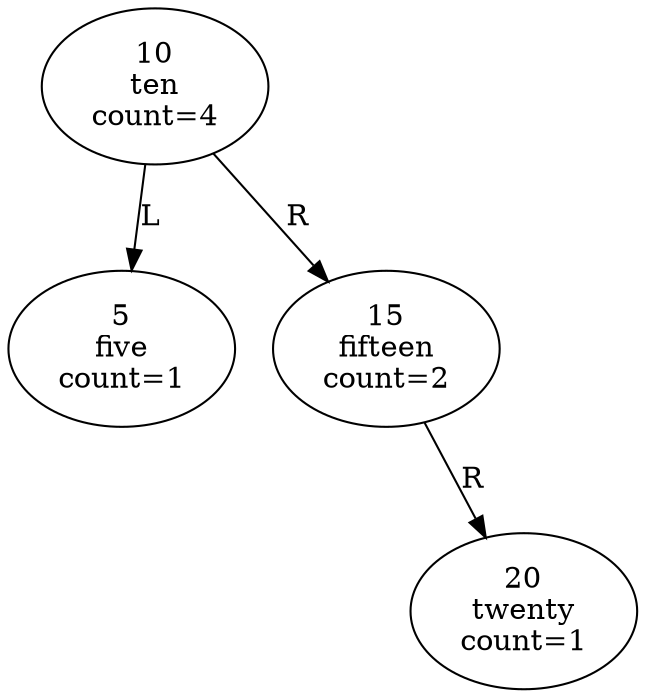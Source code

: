 digraph
{
node_10 [label="10\nten\ncount=4"];
node_10 -> node_5 [label=L taildir=sw];
node_10 -> node_15 [label=R taildir=se];
node_5 [label="5\nfive\ncount=1"];
node_15 [label="15\nfifteen\ncount=2"];
node_15 -> node_15_L [style=invis];
node_15_L [style=invis];
node_15 -> node_20 [label=R taildir=se];
node_20 [label="20\ntwenty\ncount=1"];
}

